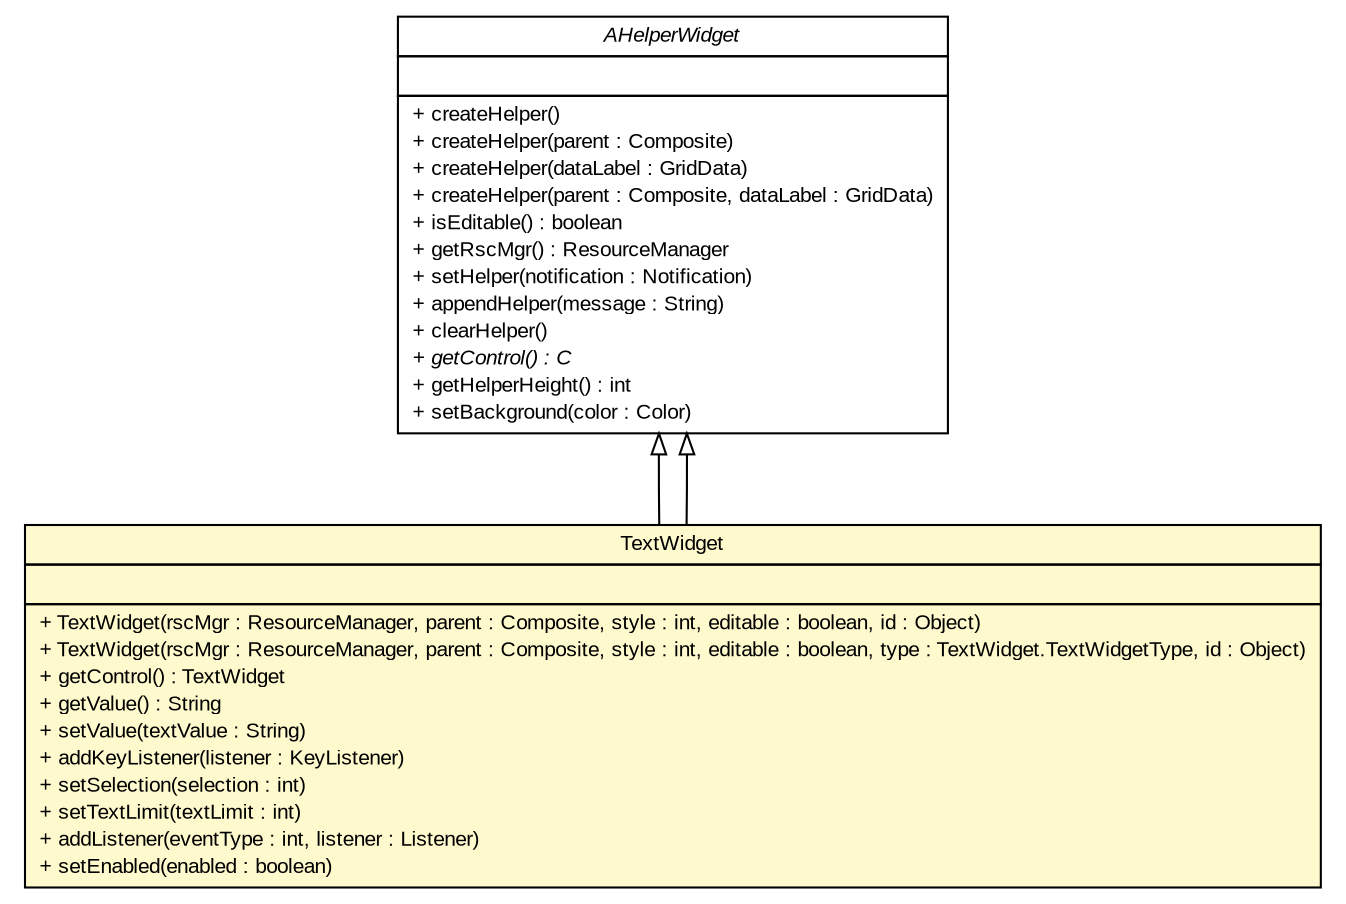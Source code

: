 #!/usr/local/bin/dot
#
# Class diagram 
# Generated by UMLGraph version R5_6-24-gf6e263 (http://www.umlgraph.org/)
#

digraph G {
	edge [fontname="arial",fontsize=10,labelfontname="arial",labelfontsize=10];
	node [fontname="arial",fontsize=10,shape=plaintext];
	nodesep=0.25;
	ranksep=0.5;
	// gov.sandia.cf.parts.widgets.AHelperWidget
	c418736 [label=<<table title="gov.sandia.cf.parts.widgets.AHelperWidget" border="0" cellborder="1" cellspacing="0" cellpadding="2" port="p" href="./AHelperWidget.html">
		<tr><td><table border="0" cellspacing="0" cellpadding="1">
<tr><td align="center" balign="center"><font face="arial italic"> AHelperWidget </font></td></tr>
		</table></td></tr>
		<tr><td><table border="0" cellspacing="0" cellpadding="1">
<tr><td align="left" balign="left">  </td></tr>
		</table></td></tr>
		<tr><td><table border="0" cellspacing="0" cellpadding="1">
<tr><td align="left" balign="left"> + createHelper() </td></tr>
<tr><td align="left" balign="left"> + createHelper(parent : Composite) </td></tr>
<tr><td align="left" balign="left"> + createHelper(dataLabel : GridData) </td></tr>
<tr><td align="left" balign="left"> + createHelper(parent : Composite, dataLabel : GridData) </td></tr>
<tr><td align="left" balign="left"> + isEditable() : boolean </td></tr>
<tr><td align="left" balign="left"> + getRscMgr() : ResourceManager </td></tr>
<tr><td align="left" balign="left"> + setHelper(notification : Notification) </td></tr>
<tr><td align="left" balign="left"> + appendHelper(message : String) </td></tr>
<tr><td align="left" balign="left"> + clearHelper() </td></tr>
<tr><td align="left" balign="left"><font face="arial italic" point-size="10.0"> + getControl() : C </font></td></tr>
<tr><td align="left" balign="left"> + getHelperHeight() : int </td></tr>
<tr><td align="left" balign="left"> + setBackground(color : Color) </td></tr>
		</table></td></tr>
		</table>>, URL="./AHelperWidget.html", fontname="arial", fontcolor="black", fontsize=10.0];
	// gov.sandia.cf.parts.widgets.TextWidget
	c418771 [label=<<table title="gov.sandia.cf.parts.widgets.TextWidget" border="0" cellborder="1" cellspacing="0" cellpadding="2" port="p" bgcolor="lemonChiffon" href="./TextWidget.html">
		<tr><td><table border="0" cellspacing="0" cellpadding="1">
<tr><td align="center" balign="center"> TextWidget </td></tr>
		</table></td></tr>
		<tr><td><table border="0" cellspacing="0" cellpadding="1">
<tr><td align="left" balign="left">  </td></tr>
		</table></td></tr>
		<tr><td><table border="0" cellspacing="0" cellpadding="1">
<tr><td align="left" balign="left"> + TextWidget(rscMgr : ResourceManager, parent : Composite, style : int, editable : boolean, id : Object) </td></tr>
<tr><td align="left" balign="left"> + TextWidget(rscMgr : ResourceManager, parent : Composite, style : int, editable : boolean, type : TextWidget.TextWidgetType, id : Object) </td></tr>
<tr><td align="left" balign="left"> + getControl() : TextWidget </td></tr>
<tr><td align="left" balign="left"> + getValue() : String </td></tr>
<tr><td align="left" balign="left"> + setValue(textValue : String) </td></tr>
<tr><td align="left" balign="left"> + addKeyListener(listener : KeyListener) </td></tr>
<tr><td align="left" balign="left"> + setSelection(selection : int) </td></tr>
<tr><td align="left" balign="left"> + setTextLimit(textLimit : int) </td></tr>
<tr><td align="left" balign="left"> + addListener(eventType : int, listener : Listener) </td></tr>
<tr><td align="left" balign="left"> + setEnabled(enabled : boolean) </td></tr>
		</table></td></tr>
		</table>>, URL="./TextWidget.html", fontname="arial", fontcolor="black", fontsize=10.0];
	//gov.sandia.cf.parts.widgets.TextWidget extends gov.sandia.cf.parts.widgets.AHelperWidget
	c418736:p -> c418771:p [dir=back,arrowtail=empty];
	//gov.sandia.cf.parts.widgets.TextWidget extends gov.sandia.cf.parts.widgets.AHelperWidget
	c418736:p -> c418771:p [dir=back,arrowtail=empty];
}

